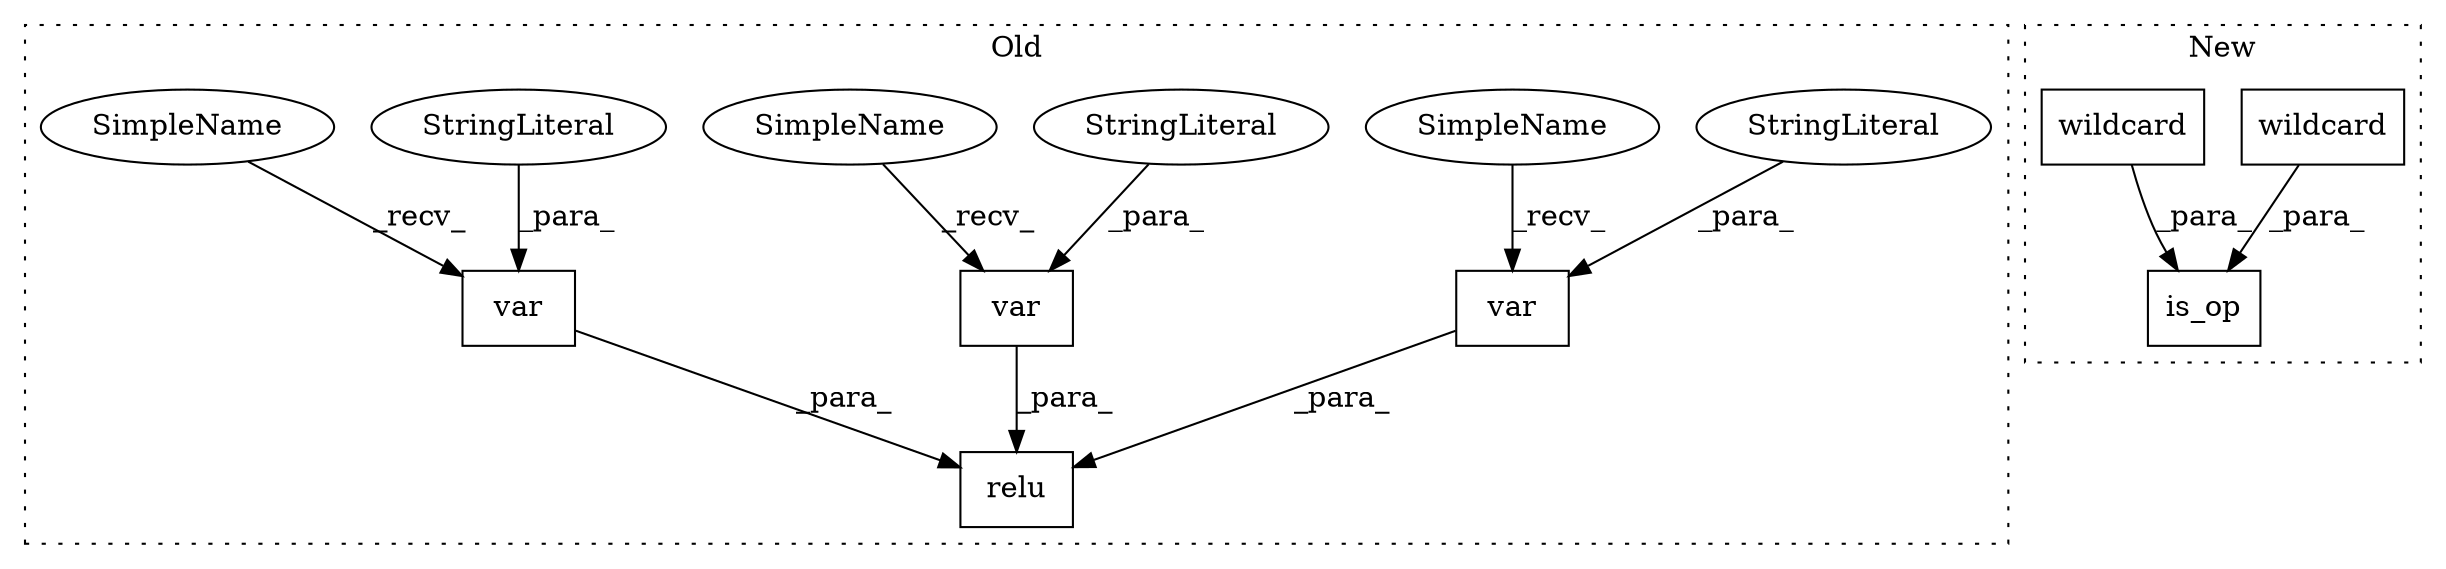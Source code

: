 digraph G {
subgraph cluster0 {
1 [label="relu" a="32" s="1072,1085" l="5,1" shape="box"];
3 [label="var" a="32" s="852,862" l="4,1" shape="box"];
4 [label="var" a="32" s="910,920" l="4,1" shape="box"];
6 [label="StringLiteral" a="45" s="856" l="6" shape="ellipse"];
7 [label="StringLiteral" a="45" s="914" l="6" shape="ellipse"];
9 [label="var" a="32" s="881,893" l="4,1" shape="box"];
10 [label="StringLiteral" a="45" s="885" l="8" shape="ellipse"];
11 [label="SimpleName" a="42" s="876" l="4" shape="ellipse"];
12 [label="SimpleName" a="42" s="905" l="4" shape="ellipse"];
13 [label="SimpleName" a="42" s="847" l="4" shape="ellipse"];
label = "Old";
style="dotted";
}
subgraph cluster1 {
2 [label="wildcard" a="32" s="899" l="10" shape="box"];
5 [label="is_op" a="32" s="1090,1104" l="6,1" shape="box"];
8 [label="wildcard" a="32" s="922" l="10" shape="box"];
label = "New";
style="dotted";
}
2 -> 5 [label="_para_"];
3 -> 1 [label="_para_"];
4 -> 1 [label="_para_"];
6 -> 3 [label="_para_"];
7 -> 4 [label="_para_"];
8 -> 5 [label="_para_"];
9 -> 1 [label="_para_"];
10 -> 9 [label="_para_"];
11 -> 9 [label="_recv_"];
12 -> 4 [label="_recv_"];
13 -> 3 [label="_recv_"];
}